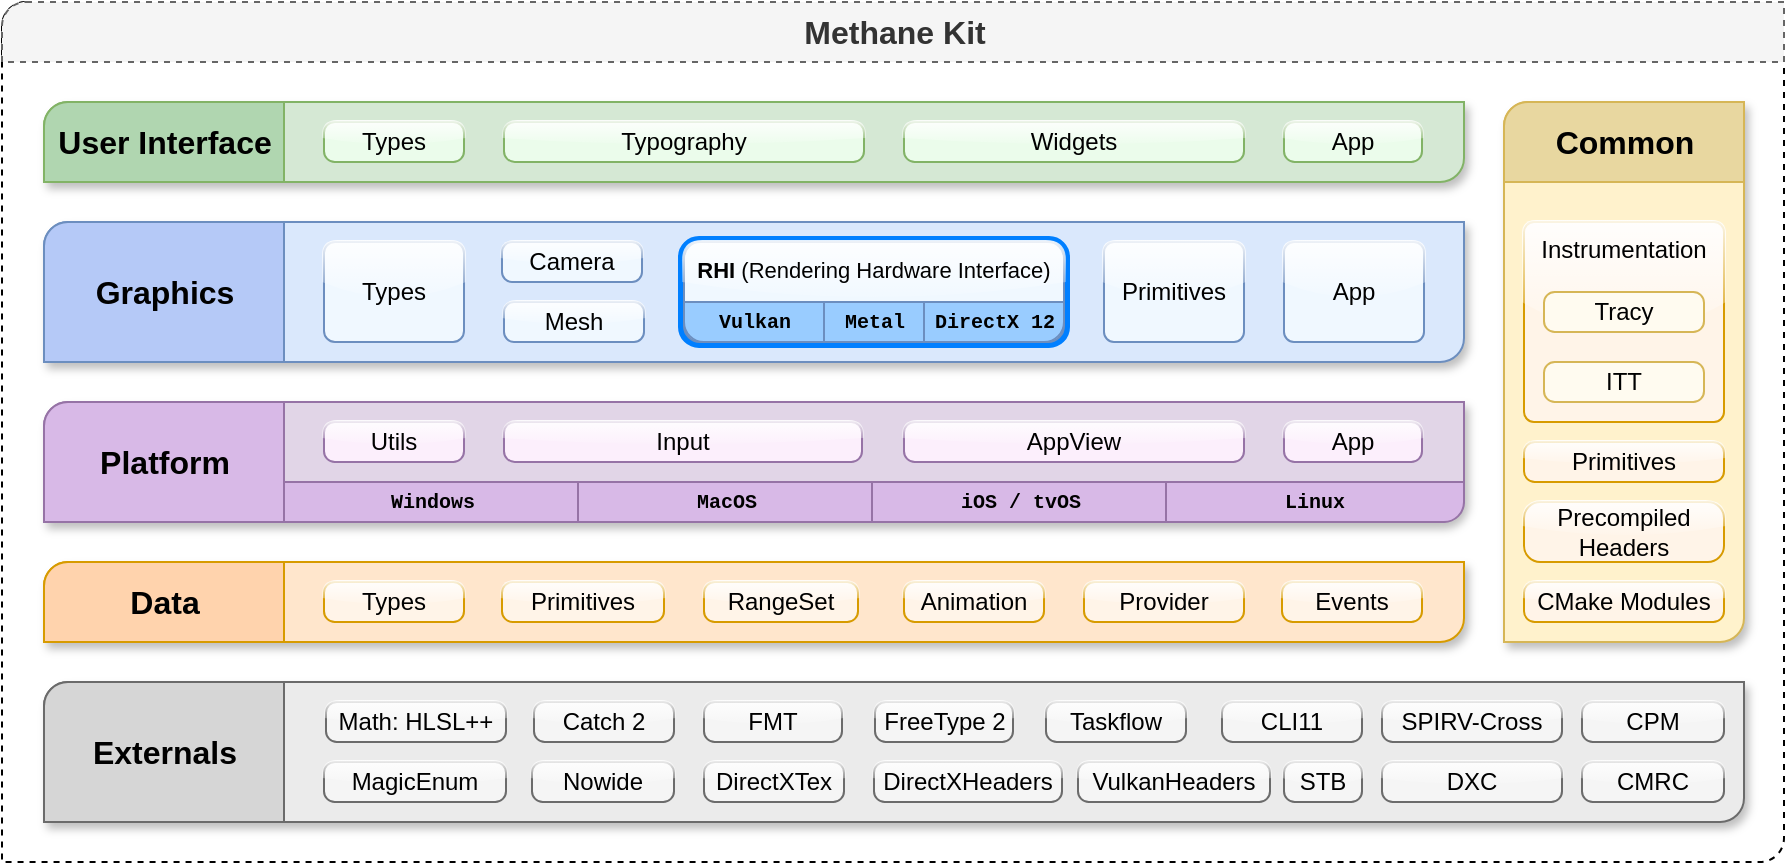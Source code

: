 <mxfile version="20.8.16" type="device"><diagram id="n1YW_IKGIQabf7W6xJoi" name="Page-1"><mxGraphModel dx="928" dy="646" grid="1" gridSize="10" guides="1" tooltips="1" connect="1" arrows="1" fold="1" page="1" pageScale="1" pageWidth="935" pageHeight="470" math="0" shadow="0"><root><mxCell id="0"/><mxCell id="1" parent="0"/><mxCell id="Kfy_bd-Oe_zeapeb3Mzr-61" value="" style="verticalLabelPosition=bottom;verticalAlign=top;html=1;shape=mxgraph.basic.diag_round_rect;dx=6;shadow=0;dashed=1;" parent="1" vertex="1"><mxGeometry x="20" y="20" width="891" height="430" as="geometry"/></mxCell><mxCell id="Kfy_bd-Oe_zeapeb3Mzr-15" value="" style="verticalLabelPosition=bottom;verticalAlign=top;html=1;shape=mxgraph.basic.diag_round_rect;dx=6;fillColor=#e1d5e7;strokeColor=#9673a6;shadow=1;" parent="1" vertex="1"><mxGeometry x="41" y="220" width="710" height="60" as="geometry"/></mxCell><UserObject label="Utils" link="https://github.com/MethanePowered/MethaneKit/tree/master/Modules/Platform/Utils" id="Kfy_bd-Oe_zeapeb3Mzr-16"><mxCell style="rounded=1;whiteSpace=wrap;html=1;strokeColor=#9673a6;arcSize=27;fillColor=#FCEFFC;glass=1;shadow=0;" parent="1" vertex="1"><mxGeometry x="181" y="230" width="70" height="20" as="geometry"/></mxCell></UserObject><UserObject label="Input" link="https://github.com/MethanePowered/MethaneKit/tree/master/Modules/Platform/Input" id="Kfy_bd-Oe_zeapeb3Mzr-17"><mxCell style="rounded=1;whiteSpace=wrap;html=1;strokeColor=#9673a6;arcSize=27;fillColor=#FCEFFC;glass=1;shadow=0;" parent="1" vertex="1"><mxGeometry x="271" y="230" width="179" height="20" as="geometry"/></mxCell></UserObject><UserObject label="App" link="https://github.com/MethanePowered/MethaneKit/tree/master/Modules/Platform/App" id="Kfy_bd-Oe_zeapeb3Mzr-20"><mxCell style="rounded=1;whiteSpace=wrap;html=1;strokeColor=#9673a6;arcSize=27;fillColor=#FCEFFC;glass=1;shadow=0;" parent="1" vertex="1"><mxGeometry x="661" y="230" width="69" height="20" as="geometry"/></mxCell></UserObject><UserObject label="AppView" link="https://github.com/MethanePowered/MethaneKit/tree/master/Modules/Platform/AppView" id="Kfy_bd-Oe_zeapeb3Mzr-21"><mxCell style="rounded=1;whiteSpace=wrap;html=1;strokeColor=#9673a6;arcSize=27;fillColor=#FCEFFC;glass=1;shadow=0;" parent="1" vertex="1"><mxGeometry x="471" y="230" width="170" height="20" as="geometry"/></mxCell></UserObject><UserObject label="Platform" link="https://github.com/MethanePowered/MethaneKit/tree/master/Modules/Platform" id="Kfy_bd-Oe_zeapeb3Mzr-22"><mxCell style="verticalLabelPosition=middle;verticalAlign=middle;html=1;shape=mxgraph.basic.corner_round_rect;dx=6;strokeColor=#9673a6;align=center;labelPosition=center;fontSize=16;fillColor=#D8B9E7;fontStyle=1" parent="1" vertex="1"><mxGeometry x="41" y="220" width="120" height="60" as="geometry"/></mxCell></UserObject><mxCell id="Kfy_bd-Oe_zeapeb3Mzr-2" value="" style="verticalLabelPosition=bottom;verticalAlign=top;html=1;shape=mxgraph.basic.diag_round_rect;dx=6;fillColor=#ffe6cc;strokeColor=#d79b00;shadow=1;" parent="1" vertex="1"><mxGeometry x="41" y="300" width="710" height="40" as="geometry"/></mxCell><UserObject label="Types" link="https://github.com/MethanePowered/MethaneKit/tree/master/Modules/Data/Types" id="Kfy_bd-Oe_zeapeb3Mzr-4"><mxCell style="rounded=1;whiteSpace=wrap;html=1;strokeColor=#d79b00;arcSize=27;fillColor=#FFF4E8;glass=1;shadow=0;" parent="1" vertex="1"><mxGeometry x="181" y="310" width="70" height="20" as="geometry"/></mxCell></UserObject><UserObject label="Primitives" link="https://github.com/MethanePowered/MethaneKit/tree/master/Modules/Data/Primitives" id="Kfy_bd-Oe_zeapeb3Mzr-7"><mxCell style="rounded=1;whiteSpace=wrap;html=1;strokeColor=#d79b00;arcSize=27;fillColor=#FFF4E8;glass=1;shadow=0;" parent="1" vertex="1"><mxGeometry x="270" y="310" width="81" height="20" as="geometry"/></mxCell></UserObject><UserObject label="Provider" link="https://github.com/MethanePowered/MethaneKit/tree/master/Modules/Data/Provider" id="Kfy_bd-Oe_zeapeb3Mzr-8"><mxCell style="rounded=1;whiteSpace=wrap;html=1;strokeColor=#d79b00;arcSize=27;fillColor=#FFF4E8;glass=1;shadow=0;" parent="1" vertex="1"><mxGeometry x="561" y="310" width="80" height="20" as="geometry"/></mxCell></UserObject><UserObject label="Animation" link="https://github.com/MethanePowered/MethaneKit/tree/master/Modules/Data/Animation" id="Kfy_bd-Oe_zeapeb3Mzr-9"><mxCell style="rounded=1;whiteSpace=wrap;html=1;strokeColor=#d79b00;arcSize=27;fillColor=#FFF4E8;glass=1;shadow=0;" parent="1" vertex="1"><mxGeometry x="471" y="310" width="70" height="20" as="geometry"/></mxCell></UserObject><UserObject label="RangeSet" link="https://github.com/MethanePowered/MethaneKit/tree/master/Modules/Data/RangeSet" id="Kfy_bd-Oe_zeapeb3Mzr-10"><mxCell style="rounded=1;whiteSpace=wrap;html=1;strokeColor=#d79b00;arcSize=27;fillColor=#FFF4E8;glass=1;shadow=0;" parent="1" vertex="1"><mxGeometry x="371" y="310" width="77" height="20" as="geometry"/></mxCell></UserObject><UserObject label="Events" link="https://github.com/MethanePowered/MethaneKit/tree/master/Modules/Data/Events" id="Kfy_bd-Oe_zeapeb3Mzr-11"><mxCell style="rounded=1;whiteSpace=wrap;html=1;strokeColor=#d79b00;arcSize=27;fillColor=#FFF4E8;glass=1;shadow=0;" parent="1" vertex="1"><mxGeometry x="660" y="310" width="70" height="20" as="geometry"/></mxCell></UserObject><UserObject label="Data" link="https://github.com/MethanePowered/MethaneKit/tree/master/Modules/Data" id="Kfy_bd-Oe_zeapeb3Mzr-12"><mxCell style="verticalLabelPosition=middle;verticalAlign=middle;html=1;shape=mxgraph.basic.corner_round_rect;dx=6;strokeColor=#d79b00;align=center;labelPosition=center;fontSize=16;fillColor=#FFD3AD;fontStyle=1" parent="1" vertex="1"><mxGeometry x="41" y="300" width="120" height="40" as="geometry"/></mxCell></UserObject><mxCell id="Kfy_bd-Oe_zeapeb3Mzr-24" value="" style="verticalLabelPosition=bottom;verticalAlign=top;html=1;shape=mxgraph.basic.diag_round_rect;dx=6;fillColor=#dae8fc;strokeColor=#6c8ebf;shadow=1;" parent="1" vertex="1"><mxGeometry x="41" y="130" width="710" height="70" as="geometry"/></mxCell><UserObject label="Graphics" link="https://github.com/MethanePowered/MethaneKit/tree/master/Modules/Graphics" id="Kfy_bd-Oe_zeapeb3Mzr-29"><mxCell style="verticalLabelPosition=middle;verticalAlign=middle;html=1;shape=mxgraph.basic.corner_round_rect;dx=6;strokeColor=#6c8ebf;align=center;labelPosition=center;fontSize=16;fontStyle=1;fillColor=#B5C9F7;" parent="1" vertex="1"><mxGeometry x="41" y="130" width="120" height="70" as="geometry"/></mxCell></UserObject><UserObject label="Types" link="https://github.com/MethanePowered/MethaneKit/tree/master/Modules/Graphics/Types" id="Kfy_bd-Oe_zeapeb3Mzr-36"><mxCell style="rounded=1;whiteSpace=wrap;html=1;strokeColor=#6c8ebf;arcSize=11;fillColor=#F0F8FF;glass=1;shadow=0;" parent="1" vertex="1"><mxGeometry x="181" y="140" width="70" height="50" as="geometry"/></mxCell></UserObject><UserObject label="Primitives" link="https://github.com/MethanePowered/MethaneKit/tree/master/Modules/Graphics/Primitives" id="Kfy_bd-Oe_zeapeb3Mzr-37"><mxCell style="rounded=1;whiteSpace=wrap;html=1;strokeColor=#6c8ebf;arcSize=10;fillColor=#F0F8FF;glass=1;shadow=0;" parent="1" vertex="1"><mxGeometry x="571" y="140" width="70" height="50" as="geometry"/></mxCell></UserObject><UserObject label="Camera" link="https://github.com/MethanePowered/MethaneKit/tree/master/Modules/Graphics/Camera" id="Kfy_bd-Oe_zeapeb3Mzr-38"><mxCell style="rounded=1;whiteSpace=wrap;html=1;strokeColor=#6c8ebf;arcSize=25;fillColor=#F0F8FF;glass=1;shadow=0;" parent="1" vertex="1"><mxGeometry x="270" y="140" width="70" height="20" as="geometry"/></mxCell></UserObject><UserObject label="App" link="https://github.com/MethanePowered/MethaneKit/tree/master/Modules/Graphics/App" id="Kfy_bd-Oe_zeapeb3Mzr-40"><mxCell style="rounded=1;whiteSpace=wrap;html=1;strokeColor=#6c8ebf;arcSize=10;fillColor=#F0F8FF;glass=1;shadow=0;" parent="1" vertex="1"><mxGeometry x="661" y="140" width="70" height="50" as="geometry"/></mxCell></UserObject><mxCell id="Kfy_bd-Oe_zeapeb3Mzr-42" value="" style="verticalLabelPosition=bottom;verticalAlign=top;html=1;shape=mxgraph.basic.diag_round_rect;dx=6;fillColor=#d5e8d4;strokeColor=#82b366;shadow=1;" parent="1" vertex="1"><mxGeometry x="41" y="70" width="710" height="40" as="geometry"/></mxCell><UserObject label="User Interface" link="https://github.com/MethanePowered/MethaneKit/tree/master/Modules/UserInterface" id="Kfy_bd-Oe_zeapeb3Mzr-43"><mxCell style="verticalLabelPosition=middle;verticalAlign=middle;html=1;shape=mxgraph.basic.corner_round_rect;dx=6;strokeColor=#82b366;align=center;labelPosition=center;fontSize=16;fontStyle=1;fillColor=#B0D6B0;" parent="1" vertex="1"><mxGeometry x="41" y="70" width="120" height="40" as="geometry"/></mxCell></UserObject><UserObject label="Types" link="https://github.com/MethanePowered/MethaneKit/tree/master/Modules/UserInterface/Types" id="Kfy_bd-Oe_zeapeb3Mzr-50"><mxCell style="rounded=1;whiteSpace=wrap;html=1;strokeColor=#82b366;arcSize=27;fillColor=#EBFCEB;glass=1;shadow=0;" parent="1" vertex="1"><mxGeometry x="181" y="80" width="70" height="20" as="geometry"/></mxCell></UserObject><UserObject label="Typography" link="https://github.com/MethanePowered/MethaneKit/tree/master/Modules/UserInterface/Typography" id="Kfy_bd-Oe_zeapeb3Mzr-51"><mxCell style="rounded=1;whiteSpace=wrap;html=1;strokeColor=#82b366;arcSize=27;fillColor=#EBFCEB;glass=1;shadow=0;" parent="1" vertex="1"><mxGeometry x="271" y="80" width="180" height="20" as="geometry"/></mxCell></UserObject><UserObject label="App" link="https://github.com/MethanePowered/MethaneKit/tree/master/Modules/UserInterface/App" id="Kfy_bd-Oe_zeapeb3Mzr-52"><mxCell style="rounded=1;whiteSpace=wrap;html=1;strokeColor=#82b366;arcSize=27;fillColor=#EBFCEB;glass=1;shadow=0;" parent="1" vertex="1"><mxGeometry x="661" y="80" width="69" height="20" as="geometry"/></mxCell></UserObject><UserObject label="Widgets" link="https://github.com/MethanePowered/MethaneKit/tree/master/Modules/UserInterface/Widgets" id="Kfy_bd-Oe_zeapeb3Mzr-53"><mxCell style="rounded=1;whiteSpace=wrap;html=1;strokeColor=#82b366;arcSize=27;fillColor=#EBFCEB;glass=1;shadow=0;" parent="1" vertex="1"><mxGeometry x="471" y="80" width="170" height="20" as="geometry"/></mxCell></UserObject><mxCell id="Kfy_bd-Oe_zeapeb3Mzr-54" value="" style="verticalLabelPosition=bottom;verticalAlign=top;html=1;shape=mxgraph.basic.diag_round_rect;dx=6;fillColor=#fff2cc;strokeColor=#d6b656;shadow=1;sketch=0;" parent="1" vertex="1"><mxGeometry x="771" y="70" width="120" height="270" as="geometry"/></mxCell><UserObject label="Common" link="https://github.com/MethanePowered/MethaneKit/tree/master/Modules/Common" id="Kfy_bd-Oe_zeapeb3Mzr-55"><mxCell style="verticalLabelPosition=middle;verticalAlign=middle;html=1;shape=mxgraph.basic.corner_round_rect;dx=6;strokeColor=#d6b656;align=center;labelPosition=center;fontSize=16;fontStyle=1;fillColor=#E8D7A0;" parent="1" vertex="1"><mxGeometry x="771" y="70" width="120" height="40" as="geometry"/></mxCell></UserObject><UserObject label="CMake Modules" link="https://github.com/MethanePowered/MethaneKit/tree/master/CMake" id="Kfy_bd-Oe_zeapeb3Mzr-56"><mxCell style="rounded=1;whiteSpace=wrap;html=1;strokeColor=#d79b00;arcSize=27;fillColor=#FFF4E8;glass=1;shadow=0;" parent="1" vertex="1"><mxGeometry x="781" y="310" width="100" height="20" as="geometry"/></mxCell></UserObject><UserObject label="Instrumentation" link="https://github.com/MethanePowered/MethaneKit/tree/master/Modules/Common/Instrumentation" id="Kfy_bd-Oe_zeapeb3Mzr-57"><mxCell style="rounded=1;whiteSpace=wrap;html=1;strokeColor=#d79b00;arcSize=5;fillColor=#FFF4E8;glass=1;shadow=0;verticalAlign=top;" parent="1" vertex="1"><mxGeometry x="781" y="130" width="100" height="100" as="geometry"/></mxCell></UserObject><UserObject label="Tracy" link="https://github.com/MethanePowered/Tracy" id="Kfy_bd-Oe_zeapeb3Mzr-58"><mxCell style="rounded=1;whiteSpace=wrap;html=1;strokeColor=#d6b656;arcSize=27;glass=0;shadow=0;fillColor=#FFFBF0;" parent="1" vertex="1"><mxGeometry x="791" y="165" width="80" height="20" as="geometry"/></mxCell></UserObject><UserObject label="ITT" link="https://github.com/MethanePowered/IttApi" id="Kfy_bd-Oe_zeapeb3Mzr-59"><mxCell style="rounded=1;whiteSpace=wrap;html=1;strokeColor=#d6b656;arcSize=27;glass=0;shadow=0;fillColor=#FFFBF0;" parent="1" vertex="1"><mxGeometry x="791" y="200" width="80" height="20" as="geometry"/></mxCell></UserObject><UserObject label="Precompiled Headers" link="https://github.com/MethanePowered/MethaneKit/tree/master/Modules/Common/PrecompiledHeaders" id="Kfy_bd-Oe_zeapeb3Mzr-60"><mxCell style="rounded=1;whiteSpace=wrap;html=1;strokeColor=#d79b00;arcSize=27;fillColor=#FFF4E8;glass=1;shadow=0;" parent="1" vertex="1"><mxGeometry x="781" y="270" width="100" height="30" as="geometry"/></mxCell></UserObject><UserObject label="Methane Kit" link="https://github.com/MethanePowered/MethaneKit" id="Kfy_bd-Oe_zeapeb3Mzr-62"><mxCell style="verticalLabelPosition=middle;verticalAlign=middle;html=1;shape=mxgraph.basic.corner_round_rect;dx=6;strokeColor=#666666;align=center;labelPosition=center;fontSize=16;fontStyle=1;fillColor=#f5f5f5;fontColor=#333333;dashed=1;" parent="1" vertex="1"><mxGeometry x="20" y="20" width="891" height="30" as="geometry"/></mxCell></UserObject><mxCell id="Kfy_bd-Oe_zeapeb3Mzr-69" value="" style="verticalLabelPosition=bottom;verticalAlign=top;html=1;shape=mxgraph.basic.diag_round_rect;dx=6;shadow=1;strokeColor=#6B6B6B;fillColor=#EBEBEB;" parent="1" vertex="1"><mxGeometry x="41" y="360" width="850" height="70" as="geometry"/></mxCell><UserObject label="Externals" link="https://github.com/MethanePowered/MethaneKit/tree/master/Externals" id="Kfy_bd-Oe_zeapeb3Mzr-70"><mxCell style="verticalLabelPosition=middle;verticalAlign=middle;html=1;shape=mxgraph.basic.corner_round_rect;dx=6;align=center;labelPosition=center;fontSize=16;fontStyle=1;strokeColor=#6B6B6B;fillColor=#D6D6D6;" parent="1" vertex="1"><mxGeometry x="41" y="360" width="120" height="70" as="geometry"/></mxCell></UserObject><UserObject label="Math: HLSL++" link="https://github.com/MethanePowered/HLSLpp/" id="Kfy_bd-Oe_zeapeb3Mzr-71"><mxCell style="rounded=1;whiteSpace=wrap;html=1;arcSize=27;glass=1;shadow=0;fillColor=#F5F5F5;strokeColor=#6B6B6B;" parent="1" vertex="1"><mxGeometry x="182" y="370" width="90" height="20" as="geometry"/></mxCell></UserObject><UserObject label="CLI11" link="https://github.com/MethanePowered/CLI11/" id="Kfy_bd-Oe_zeapeb3Mzr-72"><mxCell style="rounded=1;whiteSpace=wrap;html=1;arcSize=27;glass=1;shadow=0;fillColor=#F5F5F5;strokeColor=#6B6B6B;" parent="1" vertex="1"><mxGeometry x="630" y="370" width="70" height="20" as="geometry"/></mxCell></UserObject><UserObject label="FMT" link="https://github.com/MethanePowered/FMT/" id="Kfy_bd-Oe_zeapeb3Mzr-73"><mxCell style="rounded=1;whiteSpace=wrap;html=1;arcSize=27;glass=1;shadow=0;fillColor=#F5F5F5;strokeColor=#6B6B6B;" parent="1" vertex="1"><mxGeometry x="371" y="370" width="69" height="20" as="geometry"/></mxCell></UserObject><UserObject label="DXC" link="https://github.com/MethanePowered/DirectXShaderCompiler" id="Kfy_bd-Oe_zeapeb3Mzr-74"><mxCell style="rounded=1;whiteSpace=wrap;html=1;arcSize=27;glass=1;shadow=0;fillColor=#F5F5F5;strokeColor=#6B6B6B;fontSize=12;" parent="1" vertex="1"><mxGeometry x="710" y="400" width="90" height="20" as="geometry"/></mxCell></UserObject><UserObject label="DirectXTex" link="https://github.com/MethanePowered/DirectXTex/" id="Kfy_bd-Oe_zeapeb3Mzr-75"><mxCell style="rounded=1;whiteSpace=wrap;html=1;arcSize=27;glass=1;shadow=0;fillColor=#F5F5F5;strokeColor=#6B6B6B;" parent="1" vertex="1"><mxGeometry x="371" y="400" width="70" height="20" as="geometry"/></mxCell></UserObject><UserObject label="CMRC" link="https://github.com/MethanePowered/CMRC/" id="Kfy_bd-Oe_zeapeb3Mzr-76"><mxCell style="rounded=1;whiteSpace=wrap;html=1;arcSize=27;glass=1;shadow=0;fillColor=#F5F5F5;strokeColor=#6B6B6B;" parent="1" vertex="1"><mxGeometry x="810" y="400" width="71" height="20" as="geometry"/></mxCell></UserObject><UserObject label="FreeType 2" link="https://github.com/MethanePowered/FreeType2/" id="Kfy_bd-Oe_zeapeb3Mzr-79"><mxCell style="rounded=1;whiteSpace=wrap;html=1;arcSize=27;glass=1;shadow=0;fillColor=#F5F5F5;strokeColor=#6B6B6B;" parent="1" vertex="1"><mxGeometry x="456.5" y="370" width="69" height="20" as="geometry"/></mxCell></UserObject><UserObject label="Taskflow" link="https://github.com/MethanePowered/Taskflow/" id="Kfy_bd-Oe_zeapeb3Mzr-81"><mxCell style="rounded=1;whiteSpace=wrap;html=1;arcSize=27;glass=1;shadow=0;fillColor=#F5F5F5;strokeColor=#6B6B6B;" parent="1" vertex="1"><mxGeometry x="542" y="370" width="70" height="20" as="geometry"/></mxCell></UserObject><UserObject label="SPIRV-Cross" link="https://github.com/MethanePowered/SPIRVCross" id="Kfy_bd-Oe_zeapeb3Mzr-82"><mxCell style="rounded=1;whiteSpace=wrap;html=1;arcSize=27;glass=1;shadow=0;fillColor=#F5F5F5;strokeColor=#6B6B6B;fontSize=12;" parent="1" vertex="1"><mxGeometry x="710" y="370" width="90" height="20" as="geometry"/></mxCell></UserObject><UserObject label="STB" link="https://github.com/MethanePowered/STB/" id="Kfy_bd-Oe_zeapeb3Mzr-83"><mxCell style="rounded=1;whiteSpace=wrap;html=1;arcSize=27;glass=1;shadow=0;fillColor=#F5F5F5;strokeColor=#6B6B6B;" parent="1" vertex="1"><mxGeometry x="661" y="400" width="39" height="20" as="geometry"/></mxCell></UserObject><UserObject label="Catch 2" link="https://github.com/MethanePowered/Catch2/" id="Kfy_bd-Oe_zeapeb3Mzr-84"><mxCell style="rounded=1;whiteSpace=wrap;html=1;arcSize=27;glass=1;shadow=0;fillColor=#F5F5F5;strokeColor=#6B6B6B;" parent="1" vertex="1"><mxGeometry x="286" y="370" width="70" height="20" as="geometry"/></mxCell></UserObject><UserObject label="VulkanHeaders" link="https://github.com/MethanePowered/VulkanHeaders" id="Kfy_bd-Oe_zeapeb3Mzr-85"><mxCell style="rounded=1;whiteSpace=wrap;html=1;arcSize=27;glass=1;shadow=0;fillColor=#F5F5F5;strokeColor=#6B6B6B;" parent="1" vertex="1"><mxGeometry x="558" y="400" width="96" height="20" as="geometry"/></mxCell></UserObject><UserObject label="DirectXHeaders" link="https://github.com/MethanePowered/DirectXHeaders" id="Kfy_bd-Oe_zeapeb3Mzr-86"><mxCell style="rounded=1;whiteSpace=wrap;html=1;arcSize=27;glass=1;shadow=0;fillColor=#F5F5F5;strokeColor=#6B6B6B;" parent="1" vertex="1"><mxGeometry x="456" y="400" width="94" height="20" as="geometry"/></mxCell></UserObject><mxCell id="Kfy_bd-Oe_zeapeb3Mzr-89" value="Linux" style="verticalLabelPosition=middle;verticalAlign=middle;html=1;shape=mxgraph.basic.corner_round_rect;dx=6;strokeColor=#9673a6;align=center;labelPosition=center;fontSize=10;fontStyle=1;flipH=1;flipV=1;fontFamily=Courier New;fillColor=#D8B9E7;" parent="1" vertex="1"><mxGeometry x="600" y="260" width="151" height="20" as="geometry"/></mxCell><mxCell id="Kfy_bd-Oe_zeapeb3Mzr-90" value="Windows" style="verticalLabelPosition=middle;verticalAlign=middle;html=1;shape=mxgraph.basic.corner_round_rect;dx=0;strokeColor=#9673a6;align=center;labelPosition=center;fontSize=10;fontStyle=1;flipH=1;flipV=1;fontFamily=Courier New;fillColor=#D8B9E7;labelBackgroundColor=none;" parent="1" vertex="1"><mxGeometry x="161" y="260" width="147" height="20" as="geometry"/></mxCell><mxCell id="Kfy_bd-Oe_zeapeb3Mzr-91" value="&lt;font style=&quot;font-size: 10px;&quot;&gt;MacOS&lt;/font&gt;" style="verticalLabelPosition=middle;verticalAlign=middle;html=1;shape=mxgraph.basic.corner_round_rect;dx=0;strokeColor=#9673a6;align=center;labelPosition=center;fontSize=10;fontStyle=1;flipH=1;flipV=1;fontFamily=Courier New;fillColor=#D8B9E7;" parent="1" vertex="1"><mxGeometry x="308" y="260" width="147" height="20" as="geometry"/></mxCell><UserObject label="" link="https://github.com/MethanePowered/MethaneKit/tree/master/Modules/Graphics/RHI" id="Kfy_bd-Oe_zeapeb3Mzr-98"><mxCell style="group;strokeColor=#007FFF;strokeWidth=6;perimeterSpacing=0;rounded=1;" parent="1" vertex="1" connectable="0"><mxGeometry x="361" y="140" width="190" height="50" as="geometry"/></mxCell></UserObject><mxCell id="Kfy_bd-Oe_zeapeb3Mzr-39" value="&lt;font style=&quot;font-size: 11px;&quot;&gt;RHI&lt;span style=&quot;font-weight: normal;&quot;&gt;&amp;nbsp;(Rendering Hardware Interface)&lt;/span&gt;&lt;/font&gt;" style="rounded=1;whiteSpace=wrap;html=1;strokeColor=#6c8ebf;arcSize=16;fillColor=#F0F8FF;shadow=0;glass=1;perimeterSpacing=0;strokeWidth=1;verticalAlign=top;sketch=0;fontStyle=1" parent="Kfy_bd-Oe_zeapeb3Mzr-98" vertex="1"><mxGeometry width="190" height="50" as="geometry"/></mxCell><UserObject label="&lt;font style=&quot;font-size: 10px&quot;&gt;Metal&lt;/font&gt;" link="https://github.com/MethanePowered/MethaneKit/tree/master/Modules/Graphics/RHI/Metal" id="Kfy_bd-Oe_zeapeb3Mzr-92"><mxCell style="verticalLabelPosition=middle;verticalAlign=middle;html=1;shape=mxgraph.basic.corner_round_rect;dx=0;align=center;labelPosition=center;fontSize=10;fontStyle=1;flipH=1;flipV=1;fontFamily=Courier New;strokeColor=#6C8EBF;fillColor=#99CCFF;" parent="Kfy_bd-Oe_zeapeb3Mzr-98" vertex="1"><mxGeometry x="70" y="30" width="50" height="20" as="geometry"/></mxCell></UserObject><UserObject label="DirectX 12" link="https://github.com/MethanePowered/MethaneKit/tree/master/Modules/Graphics/RHI/DirectX12" id="Kfy_bd-Oe_zeapeb3Mzr-94"><mxCell style="verticalLabelPosition=middle;verticalAlign=middle;html=1;shape=mxgraph.basic.corner_round_rect;dx=6;align=center;labelPosition=center;fontSize=10;fontStyle=1;flipH=1;flipV=1;fontFamily=Courier New;strokeColor=#6C8EBF;fillColor=#99CCFF;" parent="Kfy_bd-Oe_zeapeb3Mzr-98" vertex="1"><mxGeometry x="120" y="30" width="70" height="20" as="geometry"/></mxCell></UserObject><UserObject label="&lt;b&gt;Vulkan&lt;/b&gt;" link="https://github.com/MethanePowered/MethaneKit/tree/master/Modules/Graphics/RHI/Vulkan" id="Kfy_bd-Oe_zeapeb3Mzr-97"><mxCell style="verticalLabelPosition=middle;verticalAlign=middle;html=1;shape=mxgraph.basic.corner_round_rect;dx=6;align=center;labelPosition=center;fontSize=10;fontStyle=0;flipH=0;flipV=1;fontFamily=Courier New;strokeColor=#6C8EBF;fillColor=#99CCFF;" parent="Kfy_bd-Oe_zeapeb3Mzr-98" vertex="1"><mxGeometry y="30" width="70" height="20" as="geometry"/></mxCell></UserObject><UserObject label="Nowide" link="https://github.com/MethanePowered/BoostNowide/" id="6SLEu1ARzhDS4VnxVoli-3"><mxCell style="rounded=1;whiteSpace=wrap;html=1;arcSize=27;glass=1;shadow=0;fillColor=#F5F5F5;strokeColor=#6B6B6B;" parent="1" vertex="1"><mxGeometry x="285" y="400" width="71" height="20" as="geometry"/></mxCell></UserObject><UserObject label="MagicEnum" link="https://github.com/MethanePowered/MagicEnum/" id="6SLEu1ARzhDS4VnxVoli-4"><mxCell style="rounded=1;whiteSpace=wrap;html=1;arcSize=27;glass=1;shadow=0;fillColor=#F5F5F5;strokeColor=#6B6B6B;" parent="1" vertex="1"><mxGeometry x="181" y="400" width="91" height="20" as="geometry"/></mxCell></UserObject><UserObject label="Primitives" link="https://github.com/MethanePowered/MethaneKit/tree/master/Modules/Common/Primitives" id="6SLEu1ARzhDS4VnxVoli-5"><mxCell style="rounded=1;whiteSpace=wrap;html=1;strokeColor=#d79b00;arcSize=27;fillColor=#FFF4E8;glass=1;shadow=0;" parent="1" vertex="1"><mxGeometry x="781" y="240" width="100" height="20" as="geometry"/></mxCell></UserObject><UserObject label="Mesh" link="https://github.com/MethanePowered/MethaneKit/tree/master/Modules/Graphics/Mesh" id="2yRKrgA3gbOWHltFqYSs-2"><mxCell style="rounded=1;whiteSpace=wrap;html=1;strokeColor=#6c8ebf;arcSize=25;fillColor=#F0F8FF;glass=1;shadow=0;" parent="1" vertex="1"><mxGeometry x="271" y="170" width="70" height="20" as="geometry"/></mxCell></UserObject><UserObject label="CPM" link="https://github.com/MethanePowered/CPM.cmake" id="77_ws2oxwxSpI-ncXIeg-1"><mxCell style="rounded=1;whiteSpace=wrap;html=1;arcSize=27;glass=1;shadow=0;fillColor=#F5F5F5;strokeColor=#6B6B6B;" parent="1" vertex="1"><mxGeometry x="810" y="370" width="71" height="20" as="geometry"/></mxCell></UserObject><mxCell id="77_ws2oxwxSpI-ncXIeg-2" value="&lt;font style=&quot;font-size: 10px;&quot;&gt;iOS / tvOS&lt;/font&gt;" style="verticalLabelPosition=middle;verticalAlign=middle;html=1;shape=mxgraph.basic.corner_round_rect;dx=0;strokeColor=#9673a6;align=center;labelPosition=center;fontSize=10;fontStyle=1;flipH=1;flipV=1;fontFamily=Courier New;fillColor=#D8B9E7;" parent="1" vertex="1"><mxGeometry x="455" y="260" width="147" height="20" as="geometry"/></mxCell><mxCell id="77_ws2oxwxSpI-ncXIeg-4" style="edgeStyle=orthogonalEdgeStyle;rounded=0;orthogonalLoop=1;jettySize=auto;html=1;exitX=0.5;exitY=1;exitDx=0;exitDy=0;fontSize=11;" parent="1" source="Kfy_bd-Oe_zeapeb3Mzr-81" target="Kfy_bd-Oe_zeapeb3Mzr-81" edge="1"><mxGeometry relative="1" as="geometry"/></mxCell></root></mxGraphModel></diagram></mxfile>